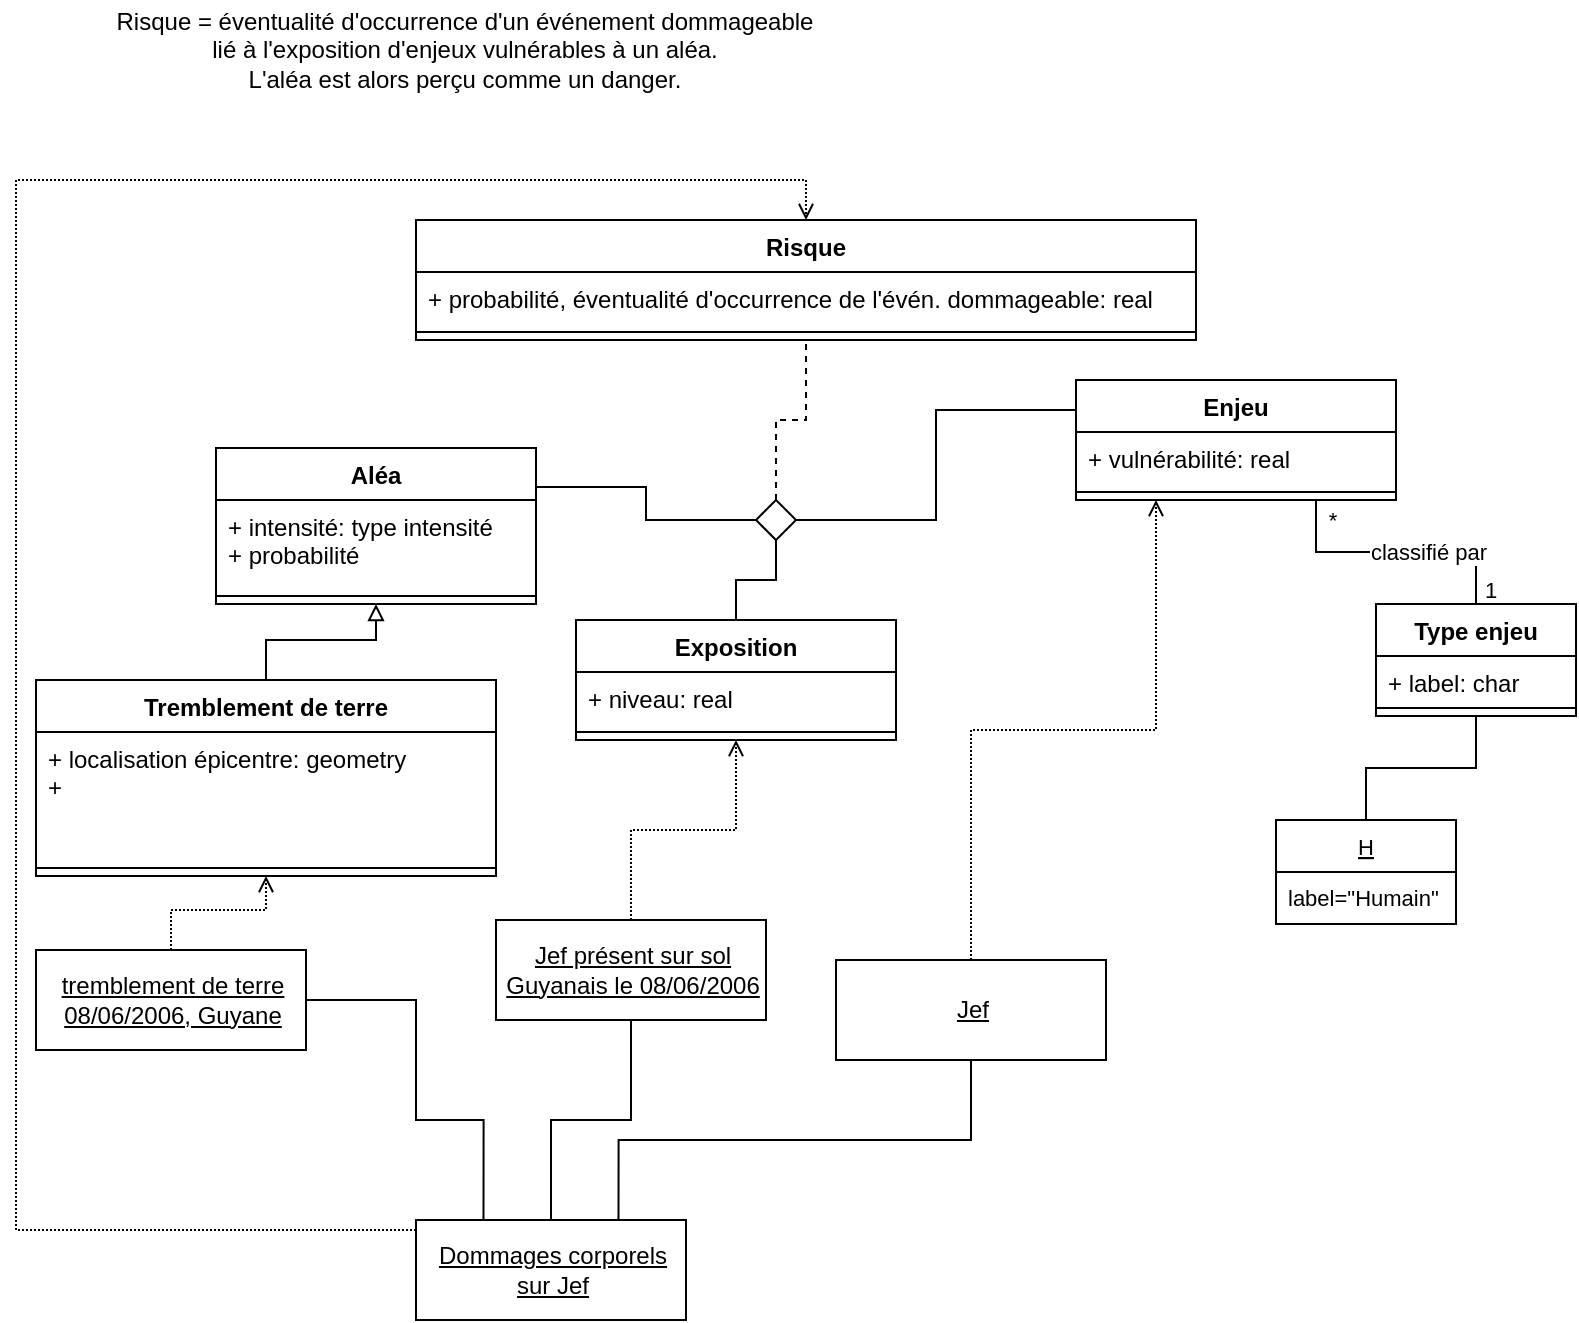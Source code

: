 <mxfile version="18.0.5" type="github">
  <diagram id="C5RBs43oDa-KdzZeNtuy" name="Page-1">
    <mxGraphModel dx="1129" dy="670" grid="1" gridSize="10" guides="1" tooltips="1" connect="1" arrows="1" fold="1" page="1" pageScale="1" pageWidth="827" pageHeight="1169" math="0" shadow="0">
      <root>
        <mxCell id="WIyWlLk6GJQsqaUBKTNV-0" />
        <mxCell id="WIyWlLk6GJQsqaUBKTNV-1" parent="WIyWlLk6GJQsqaUBKTNV-0" />
        <mxCell id="VtztK-V8Y11zsnhVTF1_-0" value="Exposition" style="swimlane;fontStyle=1;align=center;verticalAlign=top;childLayout=stackLayout;horizontal=1;startSize=26;horizontalStack=0;resizeParent=1;resizeParentMax=0;resizeLast=0;collapsible=1;marginBottom=0;" parent="WIyWlLk6GJQsqaUBKTNV-1" vertex="1">
          <mxGeometry x="290" y="420" width="160" height="60" as="geometry">
            <mxRectangle x="600" y="310" width="90" height="26" as="alternateBounds" />
          </mxGeometry>
        </mxCell>
        <mxCell id="VtztK-V8Y11zsnhVTF1_-1" value="+ niveau: real" style="text;strokeColor=none;fillColor=none;align=left;verticalAlign=top;spacingLeft=4;spacingRight=4;overflow=hidden;rotatable=0;points=[[0,0.5],[1,0.5]];portConstraint=eastwest;" parent="VtztK-V8Y11zsnhVTF1_-0" vertex="1">
          <mxGeometry y="26" width="160" height="26" as="geometry" />
        </mxCell>
        <mxCell id="VtztK-V8Y11zsnhVTF1_-2" value="" style="line;strokeWidth=1;fillColor=none;align=left;verticalAlign=middle;spacingTop=-1;spacingLeft=3;spacingRight=3;rotatable=0;labelPosition=right;points=[];portConstraint=eastwest;" parent="VtztK-V8Y11zsnhVTF1_-0" vertex="1">
          <mxGeometry y="52" width="160" height="8" as="geometry" />
        </mxCell>
        <mxCell id="gi0Bq9tZmG8SLfZtLkHm-30" style="edgeStyle=orthogonalEdgeStyle;shape=connector;rounded=0;orthogonalLoop=1;jettySize=auto;html=1;entryX=0.5;entryY=0;entryDx=0;entryDy=0;labelBackgroundColor=default;fontFamily=Helvetica;fontSize=11;fontColor=default;endArrow=none;endFill=0;strokeColor=default;exitX=0.75;exitY=1;exitDx=0;exitDy=0;" edge="1" parent="WIyWlLk6GJQsqaUBKTNV-1" source="VtztK-V8Y11zsnhVTF1_-3" target="gi0Bq9tZmG8SLfZtLkHm-27">
          <mxGeometry relative="1" as="geometry" />
        </mxCell>
        <mxCell id="gi0Bq9tZmG8SLfZtLkHm-31" value="classifié par" style="edgeLabel;html=1;align=center;verticalAlign=middle;resizable=0;points=[];fontSize=11;fontFamily=Helvetica;fontColor=default;" vertex="1" connectable="0" parent="gi0Bq9tZmG8SLfZtLkHm-30">
          <mxGeometry x="0.234" relative="1" as="geometry">
            <mxPoint as="offset" />
          </mxGeometry>
        </mxCell>
        <mxCell id="VtztK-V8Y11zsnhVTF1_-3" value="Enjeu" style="swimlane;fontStyle=1;align=center;verticalAlign=top;childLayout=stackLayout;horizontal=1;startSize=26;horizontalStack=0;resizeParent=1;resizeParentMax=0;resizeLast=0;collapsible=1;marginBottom=0;" parent="WIyWlLk6GJQsqaUBKTNV-1" vertex="1">
          <mxGeometry x="540" y="300" width="160" height="60" as="geometry" />
        </mxCell>
        <mxCell id="VtztK-V8Y11zsnhVTF1_-4" value="+ vulnérabilité: real" style="text;strokeColor=none;fillColor=none;align=left;verticalAlign=top;spacingLeft=4;spacingRight=4;overflow=hidden;rotatable=0;points=[[0,0.5],[1,0.5]];portConstraint=eastwest;" parent="VtztK-V8Y11zsnhVTF1_-3" vertex="1">
          <mxGeometry y="26" width="160" height="26" as="geometry" />
        </mxCell>
        <mxCell id="VtztK-V8Y11zsnhVTF1_-5" value="" style="line;strokeWidth=1;fillColor=none;align=left;verticalAlign=middle;spacingTop=-1;spacingLeft=3;spacingRight=3;rotatable=0;labelPosition=right;points=[];portConstraint=eastwest;" parent="VtztK-V8Y11zsnhVTF1_-3" vertex="1">
          <mxGeometry y="52" width="160" height="8" as="geometry" />
        </mxCell>
        <mxCell id="VtztK-V8Y11zsnhVTF1_-9" value="Aléa" style="swimlane;fontStyle=1;align=center;verticalAlign=top;childLayout=stackLayout;horizontal=1;startSize=26;horizontalStack=0;resizeParent=1;resizeParentMax=0;resizeLast=0;collapsible=1;marginBottom=0;" parent="WIyWlLk6GJQsqaUBKTNV-1" vertex="1">
          <mxGeometry x="110" y="334" width="160" height="78" as="geometry" />
        </mxCell>
        <mxCell id="VtztK-V8Y11zsnhVTF1_-10" value="+ intensité: type intensité&#xa;+ probabilité" style="text;strokeColor=none;fillColor=none;align=left;verticalAlign=top;spacingLeft=4;spacingRight=4;overflow=hidden;rotatable=0;points=[[0,0.5],[1,0.5]];portConstraint=eastwest;" parent="VtztK-V8Y11zsnhVTF1_-9" vertex="1">
          <mxGeometry y="26" width="160" height="44" as="geometry" />
        </mxCell>
        <mxCell id="VtztK-V8Y11zsnhVTF1_-11" value="" style="line;strokeWidth=1;fillColor=none;align=left;verticalAlign=middle;spacingTop=-1;spacingLeft=3;spacingRight=3;rotatable=0;labelPosition=right;points=[];portConstraint=eastwest;" parent="VtztK-V8Y11zsnhVTF1_-9" vertex="1">
          <mxGeometry y="70" width="160" height="8" as="geometry" />
        </mxCell>
        <mxCell id="VtztK-V8Y11zsnhVTF1_-17" style="edgeStyle=orthogonalEdgeStyle;rounded=0;orthogonalLoop=1;jettySize=auto;html=1;exitX=0.5;exitY=0;exitDx=0;exitDy=0;endArrow=none;endFill=0;dashed=1;entryX=0.5;entryY=1;entryDx=0;entryDy=0;" parent="WIyWlLk6GJQsqaUBKTNV-1" source="VtztK-V8Y11zsnhVTF1_-14" target="4oM2faYIHo88VvUurxDi-1" edge="1">
          <mxGeometry relative="1" as="geometry">
            <mxPoint x="390" y="280" as="targetPoint" />
          </mxGeometry>
        </mxCell>
        <mxCell id="VtztK-V8Y11zsnhVTF1_-18" style="edgeStyle=elbowEdgeStyle;rounded=0;orthogonalLoop=1;jettySize=auto;html=1;exitX=1;exitY=0.5;exitDx=0;exitDy=0;entryX=0;entryY=0.25;entryDx=0;entryDy=0;endArrow=none;endFill=0;" parent="WIyWlLk6GJQsqaUBKTNV-1" source="VtztK-V8Y11zsnhVTF1_-14" target="VtztK-V8Y11zsnhVTF1_-3" edge="1">
          <mxGeometry relative="1" as="geometry" />
        </mxCell>
        <mxCell id="VtztK-V8Y11zsnhVTF1_-14" value="" style="rhombus;aspect=fixed;" parent="WIyWlLk6GJQsqaUBKTNV-1" vertex="1">
          <mxGeometry x="380" y="360" width="20" height="20" as="geometry" />
        </mxCell>
        <mxCell id="VtztK-V8Y11zsnhVTF1_-15" value="" style="endArrow=none;html=1;rounded=0;align=center;verticalAlign=bottom;labelBackgroundColor=none;exitX=1;exitY=0.25;exitDx=0;exitDy=0;edgeStyle=elbowEdgeStyle;" parent="WIyWlLk6GJQsqaUBKTNV-1" source="VtztK-V8Y11zsnhVTF1_-9" target="VtztK-V8Y11zsnhVTF1_-14" edge="1">
          <mxGeometry relative="1" as="geometry">
            <mxPoint x="280" y="330" as="sourcePoint" />
          </mxGeometry>
        </mxCell>
        <mxCell id="VtztK-V8Y11zsnhVTF1_-16" value="" style="endArrow=none;html=1;rounded=0;align=center;verticalAlign=bottom;labelBackgroundColor=none;entryX=0.5;entryY=0;entryDx=0;entryDy=0;edgeStyle=elbowEdgeStyle;elbow=vertical;" parent="WIyWlLk6GJQsqaUBKTNV-1" source="VtztK-V8Y11zsnhVTF1_-14" target="VtztK-V8Y11zsnhVTF1_-0" edge="1">
          <mxGeometry relative="1" as="geometry">
            <mxPoint x="460" y="370" as="targetPoint" />
          </mxGeometry>
        </mxCell>
        <mxCell id="4oM2faYIHo88VvUurxDi-0" value="Risque&amp;nbsp;= éventualité d&#39;occurrence d&#39;un événement dommageable&lt;br&gt;lié à l&#39;exposition d&#39;enjeux vulnérables à un aléa.&lt;br&gt;L&#39;aléa est alors perçu comme un danger." style="text;resizable=1;autosize=1;align=center;verticalAlign=middle;points=[];fillColor=none;strokeColor=none;rounded=0;html=1;labelPosition=center;verticalLabelPosition=middle;horizontal=1;labelBackgroundColor=none;labelBorderColor=none;resizeWidth=0;" parent="WIyWlLk6GJQsqaUBKTNV-1" vertex="1">
          <mxGeometry x="54" y="110" width="360" height="50" as="geometry" />
        </mxCell>
        <mxCell id="4oM2faYIHo88VvUurxDi-1" value="Risque" style="swimlane;fontStyle=1;align=center;verticalAlign=top;childLayout=stackLayout;horizontal=1;startSize=26;horizontalStack=0;resizeParent=1;resizeParentMax=0;resizeLast=0;collapsible=1;marginBottom=0;" parent="WIyWlLk6GJQsqaUBKTNV-1" vertex="1">
          <mxGeometry x="210" y="220" width="390" height="60" as="geometry" />
        </mxCell>
        <mxCell id="4oM2faYIHo88VvUurxDi-2" value="+ probabilité, éventualité d&#39;occurrence de l&#39;évén. dommageable: real" style="text;strokeColor=none;fillColor=none;align=left;verticalAlign=top;spacingLeft=4;spacingRight=4;overflow=hidden;rotatable=0;points=[[0,0.5],[1,0.5]];portConstraint=eastwest;" parent="4oM2faYIHo88VvUurxDi-1" vertex="1">
          <mxGeometry y="26" width="390" height="26" as="geometry" />
        </mxCell>
        <mxCell id="4oM2faYIHo88VvUurxDi-3" value="" style="line;strokeWidth=1;fillColor=none;align=left;verticalAlign=middle;spacingTop=-1;spacingLeft=3;spacingRight=3;rotatable=0;labelPosition=right;points=[];portConstraint=eastwest;" parent="4oM2faYIHo88VvUurxDi-1" vertex="1">
          <mxGeometry y="52" width="390" height="8" as="geometry" />
        </mxCell>
        <mxCell id="gi0Bq9tZmG8SLfZtLkHm-1" style="edgeStyle=orthogonalEdgeStyle;rounded=0;orthogonalLoop=1;jettySize=auto;html=1;dashed=1;dashPattern=1 1;endArrow=open;endFill=0;entryX=0.5;entryY=1;entryDx=0;entryDy=0;" edge="1" parent="WIyWlLk6GJQsqaUBKTNV-1" source="gi0Bq9tZmG8SLfZtLkHm-0" target="gi0Bq9tZmG8SLfZtLkHm-14">
          <mxGeometry relative="1" as="geometry">
            <mxPoint x="50" y="470" as="targetPoint" />
          </mxGeometry>
        </mxCell>
        <mxCell id="gi0Bq9tZmG8SLfZtLkHm-26" style="edgeStyle=orthogonalEdgeStyle;shape=connector;rounded=0;orthogonalLoop=1;jettySize=auto;html=1;exitX=1;exitY=0.5;exitDx=0;exitDy=0;entryX=0.25;entryY=0;entryDx=0;entryDy=0;labelBackgroundColor=default;fontFamily=Helvetica;fontSize=11;fontColor=default;endArrow=none;endFill=0;strokeColor=default;" edge="1" parent="WIyWlLk6GJQsqaUBKTNV-1" source="gi0Bq9tZmG8SLfZtLkHm-0" target="gi0Bq9tZmG8SLfZtLkHm-18">
          <mxGeometry relative="1" as="geometry">
            <Array as="points">
              <mxPoint x="210" y="610" />
              <mxPoint x="210" y="670" />
              <mxPoint x="244" y="670" />
            </Array>
          </mxGeometry>
        </mxCell>
        <mxCell id="gi0Bq9tZmG8SLfZtLkHm-0" value="&lt;u&gt;tremblement de terre&lt;br&gt;08/06/2006, Guyane&lt;/u&gt;" style="html=1;" vertex="1" parent="WIyWlLk6GJQsqaUBKTNV-1">
          <mxGeometry x="20" y="585" width="135" height="50" as="geometry" />
        </mxCell>
        <mxCell id="gi0Bq9tZmG8SLfZtLkHm-5" style="edgeStyle=orthogonalEdgeStyle;rounded=0;orthogonalLoop=1;jettySize=auto;html=1;dashed=1;dashPattern=1 1;endArrow=open;endFill=0;entryX=0.25;entryY=1;entryDx=0;entryDy=0;" edge="1" parent="WIyWlLk6GJQsqaUBKTNV-1" source="gi0Bq9tZmG8SLfZtLkHm-4" target="VtztK-V8Y11zsnhVTF1_-3">
          <mxGeometry relative="1" as="geometry">
            <mxPoint x="570" y="500" as="targetPoint" />
          </mxGeometry>
        </mxCell>
        <mxCell id="gi0Bq9tZmG8SLfZtLkHm-4" value="&lt;u&gt;Jef&lt;/u&gt;" style="html=1;" vertex="1" parent="WIyWlLk6GJQsqaUBKTNV-1">
          <mxGeometry x="420" y="590" width="135" height="50" as="geometry" />
        </mxCell>
        <mxCell id="gi0Bq9tZmG8SLfZtLkHm-13" style="edgeStyle=orthogonalEdgeStyle;rounded=0;orthogonalLoop=1;jettySize=auto;html=1;entryX=0.5;entryY=1;entryDx=0;entryDy=0;endArrow=open;endFill=0;dashed=1;dashPattern=1 1;" edge="1" parent="WIyWlLk6GJQsqaUBKTNV-1" source="gi0Bq9tZmG8SLfZtLkHm-12" target="VtztK-V8Y11zsnhVTF1_-0">
          <mxGeometry relative="1" as="geometry" />
        </mxCell>
        <mxCell id="gi0Bq9tZmG8SLfZtLkHm-24" style="edgeStyle=orthogonalEdgeStyle;shape=connector;rounded=0;orthogonalLoop=1;jettySize=auto;html=1;exitX=0.5;exitY=1;exitDx=0;exitDy=0;entryX=0.5;entryY=0;entryDx=0;entryDy=0;labelBackgroundColor=default;fontFamily=Helvetica;fontSize=11;fontColor=default;endArrow=none;endFill=0;strokeColor=default;" edge="1" parent="WIyWlLk6GJQsqaUBKTNV-1" source="gi0Bq9tZmG8SLfZtLkHm-12" target="gi0Bq9tZmG8SLfZtLkHm-18">
          <mxGeometry relative="1" as="geometry" />
        </mxCell>
        <mxCell id="gi0Bq9tZmG8SLfZtLkHm-12" value="&lt;u&gt;Jef présent sur sol&lt;br&gt;Guyanais le 08/06/2006&lt;/u&gt;" style="html=1;" vertex="1" parent="WIyWlLk6GJQsqaUBKTNV-1">
          <mxGeometry x="250" y="570" width="135" height="50" as="geometry" />
        </mxCell>
        <mxCell id="gi0Bq9tZmG8SLfZtLkHm-17" style="edgeStyle=orthogonalEdgeStyle;rounded=0;orthogonalLoop=1;jettySize=auto;html=1;entryX=0.5;entryY=1;entryDx=0;entryDy=0;endArrow=block;endFill=0;" edge="1" parent="WIyWlLk6GJQsqaUBKTNV-1" source="gi0Bq9tZmG8SLfZtLkHm-14" target="VtztK-V8Y11zsnhVTF1_-9">
          <mxGeometry relative="1" as="geometry" />
        </mxCell>
        <mxCell id="gi0Bq9tZmG8SLfZtLkHm-14" value="Tremblement de terre" style="swimlane;fontStyle=1;align=center;verticalAlign=top;childLayout=stackLayout;horizontal=1;startSize=26;horizontalStack=0;resizeParent=1;resizeParentMax=0;resizeLast=0;collapsible=1;marginBottom=0;" vertex="1" parent="WIyWlLk6GJQsqaUBKTNV-1">
          <mxGeometry x="20" y="450" width="230" height="98" as="geometry" />
        </mxCell>
        <mxCell id="gi0Bq9tZmG8SLfZtLkHm-15" value="+ localisation épicentre: geometry&#xa;+ &#xa;" style="text;strokeColor=none;fillColor=none;align=left;verticalAlign=top;spacingLeft=4;spacingRight=4;overflow=hidden;rotatable=0;points=[[0,0.5],[1,0.5]];portConstraint=eastwest;" vertex="1" parent="gi0Bq9tZmG8SLfZtLkHm-14">
          <mxGeometry y="26" width="230" height="64" as="geometry" />
        </mxCell>
        <mxCell id="gi0Bq9tZmG8SLfZtLkHm-16" value="" style="line;strokeWidth=1;fillColor=none;align=left;verticalAlign=middle;spacingTop=-1;spacingLeft=3;spacingRight=3;rotatable=0;labelPosition=right;points=[];portConstraint=eastwest;" vertex="1" parent="gi0Bq9tZmG8SLfZtLkHm-14">
          <mxGeometry y="90" width="230" height="8" as="geometry" />
        </mxCell>
        <mxCell id="gi0Bq9tZmG8SLfZtLkHm-19" style="edgeStyle=orthogonalEdgeStyle;rounded=0;orthogonalLoop=1;jettySize=auto;html=1;entryX=0.5;entryY=0;entryDx=0;entryDy=0;endArrow=open;endFill=0;dashed=1;dashPattern=1 1;exitX=0;exitY=0.5;exitDx=0;exitDy=0;" edge="1" parent="WIyWlLk6GJQsqaUBKTNV-1" source="gi0Bq9tZmG8SLfZtLkHm-18" target="4oM2faYIHo88VvUurxDi-1">
          <mxGeometry relative="1" as="geometry">
            <Array as="points">
              <mxPoint x="10" y="725" />
              <mxPoint x="10" y="200" />
              <mxPoint x="405" y="200" />
            </Array>
          </mxGeometry>
        </mxCell>
        <mxCell id="gi0Bq9tZmG8SLfZtLkHm-20" style="edgeStyle=orthogonalEdgeStyle;shape=connector;rounded=0;orthogonalLoop=1;jettySize=auto;html=1;entryX=0.5;entryY=1;entryDx=0;entryDy=0;labelBackgroundColor=default;fontFamily=Helvetica;fontSize=11;fontColor=default;endArrow=none;endFill=0;strokeColor=default;exitX=0.75;exitY=0;exitDx=0;exitDy=0;" edge="1" parent="WIyWlLk6GJQsqaUBKTNV-1" source="gi0Bq9tZmG8SLfZtLkHm-18" target="gi0Bq9tZmG8SLfZtLkHm-4">
          <mxGeometry relative="1" as="geometry" />
        </mxCell>
        <mxCell id="gi0Bq9tZmG8SLfZtLkHm-18" value="&lt;u&gt;Dommages corporels&lt;br&gt;sur Jef&lt;/u&gt;" style="html=1;" vertex="1" parent="WIyWlLk6GJQsqaUBKTNV-1">
          <mxGeometry x="210" y="720" width="135" height="50" as="geometry" />
        </mxCell>
        <mxCell id="gi0Bq9tZmG8SLfZtLkHm-27" value="Type enjeu" style="swimlane;fontStyle=1;align=center;verticalAlign=top;childLayout=stackLayout;horizontal=1;startSize=26;horizontalStack=0;resizeParent=1;resizeParentMax=0;resizeLast=0;collapsible=1;marginBottom=0;" vertex="1" parent="WIyWlLk6GJQsqaUBKTNV-1">
          <mxGeometry x="690" y="412" width="100" height="56" as="geometry" />
        </mxCell>
        <mxCell id="gi0Bq9tZmG8SLfZtLkHm-28" value="+ label: char" style="text;strokeColor=none;fillColor=none;align=left;verticalAlign=top;spacingLeft=4;spacingRight=4;overflow=hidden;rotatable=0;points=[[0,0.5],[1,0.5]];portConstraint=eastwest;" vertex="1" parent="gi0Bq9tZmG8SLfZtLkHm-27">
          <mxGeometry y="26" width="100" height="22" as="geometry" />
        </mxCell>
        <mxCell id="gi0Bq9tZmG8SLfZtLkHm-29" value="" style="line;strokeWidth=1;fillColor=none;align=left;verticalAlign=middle;spacingTop=-1;spacingLeft=3;spacingRight=3;rotatable=0;labelPosition=right;points=[];portConstraint=eastwest;" vertex="1" parent="gi0Bq9tZmG8SLfZtLkHm-27">
          <mxGeometry y="48" width="100" height="8" as="geometry" />
        </mxCell>
        <mxCell id="gi0Bq9tZmG8SLfZtLkHm-32" value="1" style="text;html=1;align=center;verticalAlign=middle;resizable=0;points=[];autosize=1;strokeColor=none;fillColor=none;fontSize=11;fontFamily=Helvetica;fontColor=default;" vertex="1" parent="WIyWlLk6GJQsqaUBKTNV-1">
          <mxGeometry x="736.5" y="395" width="20" height="20" as="geometry" />
        </mxCell>
        <mxCell id="gi0Bq9tZmG8SLfZtLkHm-33" value="*" style="text;html=1;align=center;verticalAlign=middle;resizable=0;points=[];autosize=1;strokeColor=none;fillColor=none;fontSize=11;fontFamily=Helvetica;fontColor=default;" vertex="1" parent="WIyWlLk6GJQsqaUBKTNV-1">
          <mxGeometry x="657.5" y="360" width="20" height="20" as="geometry" />
        </mxCell>
        <mxCell id="gi0Bq9tZmG8SLfZtLkHm-39" style="edgeStyle=orthogonalEdgeStyle;shape=connector;rounded=0;orthogonalLoop=1;jettySize=auto;html=1;entryX=0.5;entryY=1;entryDx=0;entryDy=0;labelBackgroundColor=default;fontFamily=Helvetica;fontSize=11;fontColor=default;endArrow=none;endFill=0;strokeColor=default;" edge="1" parent="WIyWlLk6GJQsqaUBKTNV-1" source="gi0Bq9tZmG8SLfZtLkHm-35" target="gi0Bq9tZmG8SLfZtLkHm-27">
          <mxGeometry relative="1" as="geometry" />
        </mxCell>
        <mxCell id="gi0Bq9tZmG8SLfZtLkHm-35" value="H" style="swimlane;fontStyle=4;childLayout=stackLayout;horizontal=1;startSize=26;fillColor=none;horizontalStack=0;resizeParent=1;resizeParentMax=0;resizeLast=0;collapsible=1;marginBottom=0;fontFamily=Helvetica;fontSize=11;fontColor=default;" vertex="1" parent="WIyWlLk6GJQsqaUBKTNV-1">
          <mxGeometry x="640" y="520" width="90" height="52" as="geometry">
            <mxRectangle x="610" y="510" width="40" height="26" as="alternateBounds" />
          </mxGeometry>
        </mxCell>
        <mxCell id="gi0Bq9tZmG8SLfZtLkHm-36" value="label=&quot;Humain&quot;" style="text;strokeColor=none;fillColor=none;align=left;verticalAlign=top;spacingLeft=4;spacingRight=4;overflow=hidden;rotatable=0;points=[[0,0.5],[1,0.5]];portConstraint=eastwest;fontFamily=Helvetica;fontSize=11;fontColor=default;" vertex="1" parent="gi0Bq9tZmG8SLfZtLkHm-35">
          <mxGeometry y="26" width="90" height="26" as="geometry" />
        </mxCell>
      </root>
    </mxGraphModel>
  </diagram>
</mxfile>
